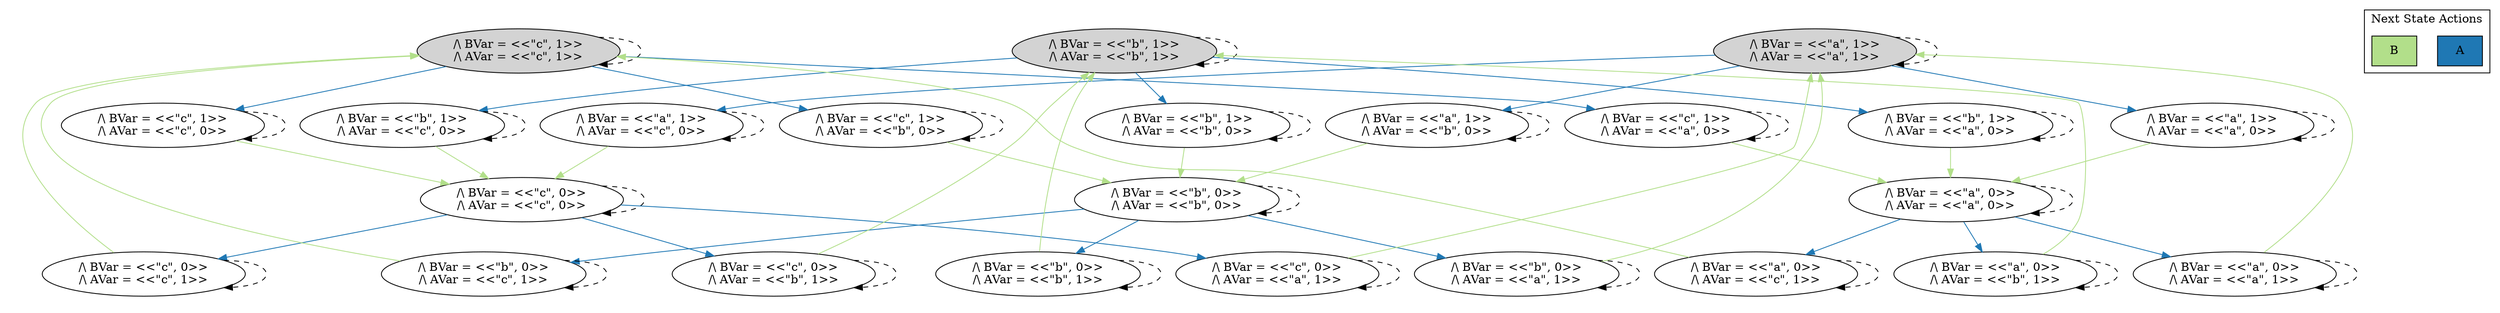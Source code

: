 strict digraph DiskGraph {
edge [colorscheme="paired12"]
nodesep=0.35;
subgraph cluster_graph {
color="white";
4432962323676302067 [style = filled] [label="/\\ BVar = <<\"a\", 1>>
/\\ AVar = <<\"a\", 1>>"]
1905659287228148711 [style = filled] [label="/\\ BVar = <<\"b\", 1>>
/\\ AVar = <<\"b\", 1>>"]
-1817320807321495440 [style = filled] [label="/\\ BVar = <<\"c\", 1>>
/\\ AVar = <<\"c\", 1>>"]
4432962323676302067 -> 1965723349522028483 [label="" color="2" fontcolor="2"];
1965723349522028483 [label="/\\ BVar = <<\"a\", 1>>
/\\ AVar = <<\"a\", 0>>"];
4432962323676302067 -> 5683705861861461958 [label="" color="2" fontcolor="2"];
5683705861861461958 [label="/\\ BVar = <<\"a\", 1>>
/\\ AVar = <<\"b\", 0>>"];
4432962323676302067 -> -7177212819205444770 [label="" color="2" fontcolor="2"];
-7177212819205444770 [label="/\\ BVar = <<\"a\", 1>>
/\\ AVar = <<\"c\", 0>>"];
4432962323676302067 -> 4432962323676302067 [style="dashed"];
4432962323676302067 [label="/\\ BVar = <<\"a\", 1>>
/\\ AVar = <<\"a\", 1>>"];
1905659287228148711 -> 7572764184674053842 [label="" color="2" fontcolor="2"];
7572764184674053842 [label="/\\ BVar = <<\"b\", 1>>
/\\ AVar = <<\"a\", 0>>"];
1905659287228148711 -> 4373257204433778391 [label="" color="2" fontcolor="2"];
4373257204433778391 [label="/\\ BVar = <<\"b\", 1>>
/\\ AVar = <<\"b\", 0>>"];
1905659287228148711 -> -1282099929151532465 [label="" color="2" fontcolor="2"];
-1282099929151532465 [label="/\\ BVar = <<\"b\", 1>>
/\\ AVar = <<\"c\", 0>>"];
1905659287228148711 -> 1905659287228148711 [style="dashed"];
1905659287228148711 [label="/\\ BVar = <<\"b\", 1>>
/\\ AVar = <<\"b\", 1>>"];
1965723349522028483 -> -8684471172595454227 [label="" color="3" fontcolor="3"];
-8684471172595454227 [label="/\\ BVar = <<\"a\", 0>>
/\\ AVar = <<\"a\", 0>>"];
1965723349522028483 -> 1965723349522028483 [style="dashed"];
1965723349522028483 [label="/\\ BVar = <<\"a\", 1>>
/\\ AVar = <<\"a\", 0>>"];
-1817320807321495440 -> 5127336158445353437 [label="" color="2" fontcolor="2"];
5127336158445353437 [label="/\\ BVar = <<\"c\", 1>>
/\\ AVar = <<\"a\", 0>>"];
-1817320807321495440 -> 1333285068274917848 [label="" color="2" fontcolor="2"];
1333285068274917848 [label="/\\ BVar = <<\"c\", 1>>
/\\ AVar = <<\"b\", 0>>"];
-1817320807321495440 -> -4610215846303496896 [label="" color="2" fontcolor="2"];
-4610215846303496896 [label="/\\ BVar = <<\"c\", 1>>
/\\ AVar = <<\"c\", 0>>"];
-1817320807321495440 -> -1817320807321495440 [style="dashed"];
-1817320807321495440 [label="/\\ BVar = <<\"c\", 1>>
/\\ AVar = <<\"c\", 1>>"];
5683705861861461958 -> -6877621418208456711 [label="" color="3" fontcolor="3"];
-6877621418208456711 [label="/\\ BVar = <<\"b\", 0>>
/\\ AVar = <<\"b\", 0>>"];
5683705861861461958 -> 5683705861861461958 [style="dashed"];
5683705861861461958 [label="/\\ BVar = <<\"a\", 1>>
/\\ AVar = <<\"b\", 0>>"];
-7177212819205444770 -> 6645079524173446254 [label="" color="3" fontcolor="3"];
6645079524173446254 [label="/\\ BVar = <<\"c\", 0>>
/\\ AVar = <<\"c\", 0>>"];
-7177212819205444770 -> -7177212819205444770 [style="dashed"];
-7177212819205444770 [label="/\\ BVar = <<\"a\", 1>>
/\\ AVar = <<\"c\", 0>>"];
4373257204433778391 -> -6877621418208456711 [label="" color="3" fontcolor="3"];
4373257204433778391 -> 4373257204433778391 [style="dashed"];
4373257204433778391 [label="/\\ BVar = <<\"b\", 1>>
/\\ AVar = <<\"b\", 0>>"];
-1282099929151532465 -> 6645079524173446254 [label="" color="3" fontcolor="3"];
-1282099929151532465 -> -1282099929151532465 [style="dashed"];
-1282099929151532465 [label="/\\ BVar = <<\"b\", 1>>
/\\ AVar = <<\"c\", 0>>"];
7572764184674053842 -> -8684471172595454227 [label="" color="3" fontcolor="3"];
7572764184674053842 -> 7572764184674053842 [style="dashed"];
7572764184674053842 [label="/\\ BVar = <<\"b\", 1>>
/\\ AVar = <<\"a\", 0>>"];
-8684471172595454227 -> -6793642393627593763 [label="" color="2" fontcolor="2"];
-6793642393627593763 [label="/\\ BVar = <<\"a\", 0>>
/\\ AVar = <<\"a\", 1>>"];
-8684471172595454227 -> -855947149992023080 [label="" color="2" fontcolor="2"];
-855947149992023080 [label="/\\ BVar = <<\"a\", 0>>
/\\ AVar = <<\"b\", 1>>"];
-8684471172595454227 -> 2781797625414307648 [label="" color="2" fontcolor="2"];
2781797625414307648 [label="/\\ BVar = <<\"a\", 0>>
/\\ AVar = <<\"c\", 1>>"];
-8684471172595454227 -> -8684471172595454227 [style="dashed"];
-8684471172595454227 [label="/\\ BVar = <<\"a\", 0>>
/\\ AVar = <<\"a\", 0>>"];
5127336158445353437 -> -8684471172595454227 [label="" color="3" fontcolor="3"];
5127336158445353437 -> 5127336158445353437 [style="dashed"];
5127336158445353437 [label="/\\ BVar = <<\"c\", 1>>
/\\ AVar = <<\"a\", 0>>"];
1333285068274917848 -> -6877621418208456711 [label="" color="3" fontcolor="3"];
1333285068274917848 -> 1333285068274917848 [style="dashed"];
1333285068274917848 [label="/\\ BVar = <<\"c\", 1>>
/\\ AVar = <<\"b\", 0>>"];
-4610215846303496896 -> 6645079524173446254 [label="" color="3" fontcolor="3"];
-4610215846303496896 -> -4610215846303496896 [style="dashed"];
-4610215846303496896 [label="/\\ BVar = <<\"c\", 1>>
/\\ AVar = <<\"c\", 0>>"];
-6877621418208456711 -> -3177192628396143924 [label="" color="2" fontcolor="2"];
-3177192628396143924 [label="/\\ BVar = <<\"b\", 0>>
/\\ AVar = <<\"a\", 1>>"];
-6877621418208456711 -> -8768672826522070327 [label="" color="2" fontcolor="2"];
-8768672826522070327 [label="/\\ BVar = <<\"b\", 0>>
/\\ AVar = <<\"b\", 1>>"];
-6877621418208456711 -> 6109858762496407121 [label="" color="2" fontcolor="2"];
6109858762496407121 [label="/\\ BVar = <<\"b\", 0>>
/\\ AVar = <<\"c\", 1>>"];
-6877621418208456711 -> -6877621418208456711 [style="dashed"];
-6877621418208456711 [label="/\\ BVar = <<\"b\", 0>>
/\\ AVar = <<\"b\", 0>>"];
-6793642393627593763 -> 4432962323676302067 [label="" color="3" fontcolor="3"];
-6793642393627593763 -> -6793642393627593763 [style="dashed"];
-6793642393627593763 [label="/\\ BVar = <<\"a\", 0>>
/\\ AVar = <<\"a\", 1>>"];
6645079524173446254 -> -155249023037481533 [label="" color="2" fontcolor="2"];
-155249023037481533 [label="/\\ BVar = <<\"c\", 0>>
/\\ AVar = <<\"a\", 1>>"];
6645079524173446254 -> -6305246802482133562 [label="" color="2" fontcolor="2"];
-6305246802482133562 [label="/\\ BVar = <<\"c\", 0>>
/\\ AVar = <<\"b\", 1>>"];
6645079524173446254 -> 8861603956863623518 [label="" color="2" fontcolor="2"];
8861603956863623518 [label="/\\ BVar = <<\"c\", 0>>
/\\ AVar = <<\"c\", 1>>"];
6645079524173446254 -> 6645079524173446254 [style="dashed"];
6645079524173446254 [label="/\\ BVar = <<\"c\", 0>>
/\\ AVar = <<\"c\", 0>>"];
-855947149992023080 -> 1905659287228148711 [label="" color="3" fontcolor="3"];
-855947149992023080 -> -855947149992023080 [style="dashed"];
-855947149992023080 [label="/\\ BVar = <<\"a\", 0>>
/\\ AVar = <<\"b\", 1>>"];
2781797625414307648 -> -1817320807321495440 [label="" color="3" fontcolor="3"];
2781797625414307648 -> 2781797625414307648 [style="dashed"];
2781797625414307648 [label="/\\ BVar = <<\"a\", 0>>
/\\ AVar = <<\"c\", 1>>"];
-3177192628396143924 -> 4432962323676302067 [label="" color="3" fontcolor="3"];
-3177192628396143924 -> -3177192628396143924 [style="dashed"];
-3177192628396143924 [label="/\\ BVar = <<\"b\", 0>>
/\\ AVar = <<\"a\", 1>>"];
-8768672826522070327 -> 1905659287228148711 [label="" color="3" fontcolor="3"];
-8768672826522070327 -> -8768672826522070327 [style="dashed"];
-8768672826522070327 [label="/\\ BVar = <<\"b\", 0>>
/\\ AVar = <<\"b\", 1>>"];
6109858762496407121 -> -1817320807321495440 [label="" color="3" fontcolor="3"];
6109858762496407121 -> 6109858762496407121 [style="dashed"];
6109858762496407121 [label="/\\ BVar = <<\"b\", 0>>
/\\ AVar = <<\"c\", 1>>"];
-155249023037481533 -> 4432962323676302067 [label="" color="3" fontcolor="3"];
-155249023037481533 -> -155249023037481533 [style="dashed"];
-155249023037481533 [label="/\\ BVar = <<\"c\", 0>>
/\\ AVar = <<\"a\", 1>>"];
-6305246802482133562 -> 1905659287228148711 [label="" color="3" fontcolor="3"];
-6305246802482133562 -> -6305246802482133562 [style="dashed"];
-6305246802482133562 [label="/\\ BVar = <<\"c\", 0>>
/\\ AVar = <<\"b\", 1>>"];
8861603956863623518 -> -1817320807321495440 [label="" color="3" fontcolor="3"];
8861603956863623518 -> 8861603956863623518 [style="dashed"];
8861603956863623518 [label="/\\ BVar = <<\"c\", 0>>
/\\ AVar = <<\"c\", 1>>"];
{rank = same; -1817320807321495440;4432962323676302067;1905659287228148711;}
{rank = same; 5683705861861461958;4373257204433778391;1333285068274917848;-1282099929151532465;-4610215846303496896;-7177212819205444770;7572764184674053842;5127336158445353437;1965723349522028483;}
{rank = same; -6877621418208456711;6645079524173446254;-8684471172595454227;}
{rank = same; 6109858762496407121;8861603956863623518;2781797625414307648;-3177192628396143924;-155249023037481533;-6793642393627593763;-855947149992023080;-8768672826522070327;-6305246802482133562;}
}
subgraph cluster_legend {graph[style=bold];label = "Next State Actions" style="solid"
node [ labeljust="l" colorscheme="paired12" style=filled shape=record ]
A [label="A" fillcolor=2]
B [label="B" fillcolor=3]
}}